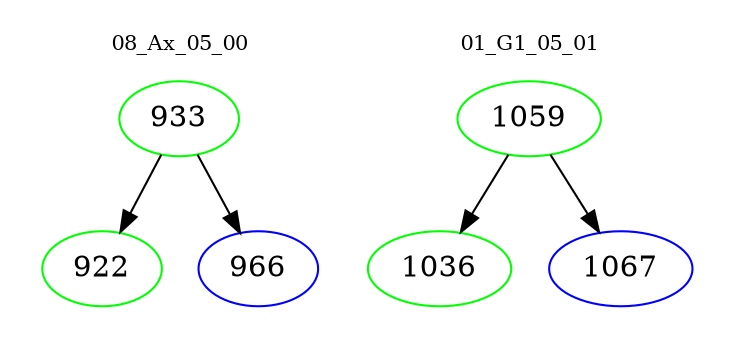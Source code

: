 digraph{
subgraph cluster_0 {
color = white
label = "08_Ax_05_00";
fontsize=10;
T0_933 [label="933", color="green"]
T0_933 -> T0_922 [color="black"]
T0_922 [label="922", color="green"]
T0_933 -> T0_966 [color="black"]
T0_966 [label="966", color="blue"]
}
subgraph cluster_1 {
color = white
label = "01_G1_05_01";
fontsize=10;
T1_1059 [label="1059", color="green"]
T1_1059 -> T1_1036 [color="black"]
T1_1036 [label="1036", color="green"]
T1_1059 -> T1_1067 [color="black"]
T1_1067 [label="1067", color="blue"]
}
}
